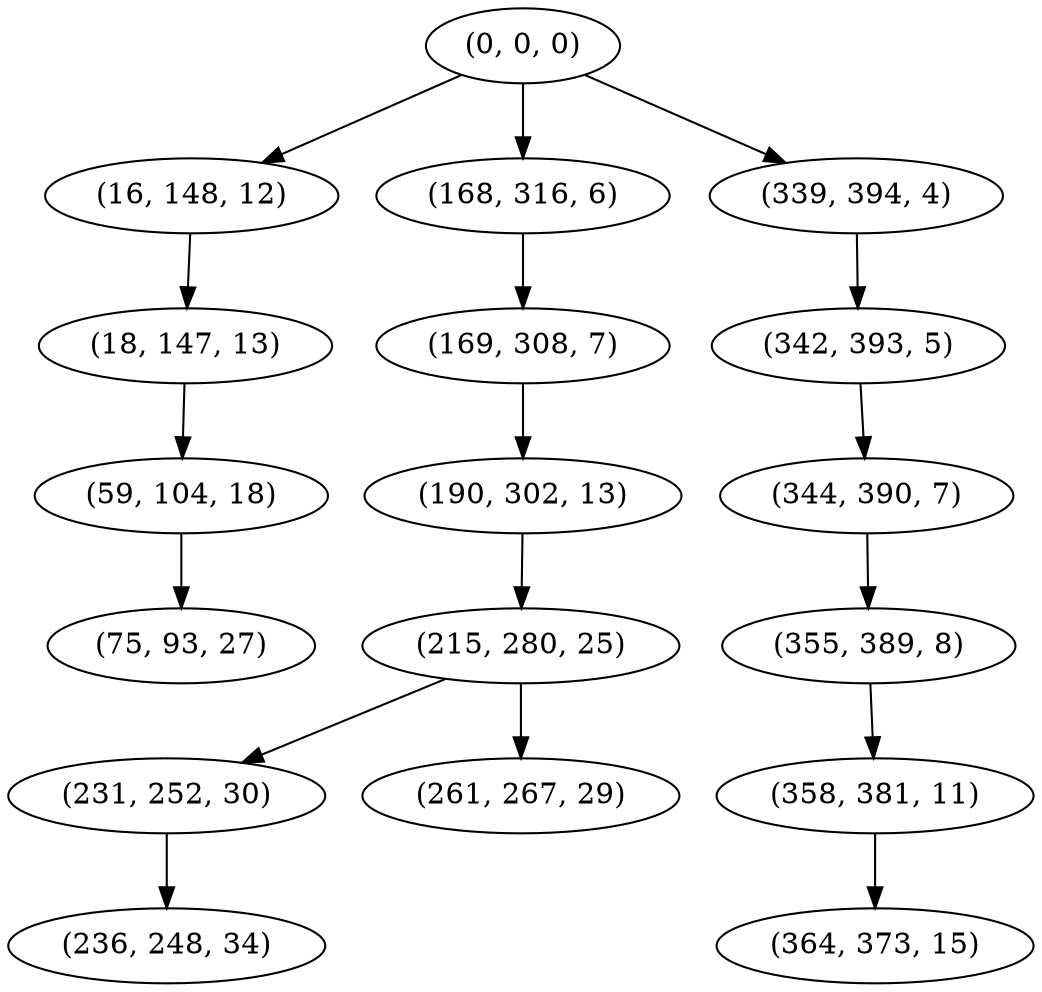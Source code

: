 digraph tree {
    "(0, 0, 0)";
    "(16, 148, 12)";
    "(18, 147, 13)";
    "(59, 104, 18)";
    "(75, 93, 27)";
    "(168, 316, 6)";
    "(169, 308, 7)";
    "(190, 302, 13)";
    "(215, 280, 25)";
    "(231, 252, 30)";
    "(236, 248, 34)";
    "(261, 267, 29)";
    "(339, 394, 4)";
    "(342, 393, 5)";
    "(344, 390, 7)";
    "(355, 389, 8)";
    "(358, 381, 11)";
    "(364, 373, 15)";
    "(0, 0, 0)" -> "(16, 148, 12)";
    "(0, 0, 0)" -> "(168, 316, 6)";
    "(0, 0, 0)" -> "(339, 394, 4)";
    "(16, 148, 12)" -> "(18, 147, 13)";
    "(18, 147, 13)" -> "(59, 104, 18)";
    "(59, 104, 18)" -> "(75, 93, 27)";
    "(168, 316, 6)" -> "(169, 308, 7)";
    "(169, 308, 7)" -> "(190, 302, 13)";
    "(190, 302, 13)" -> "(215, 280, 25)";
    "(215, 280, 25)" -> "(231, 252, 30)";
    "(215, 280, 25)" -> "(261, 267, 29)";
    "(231, 252, 30)" -> "(236, 248, 34)";
    "(339, 394, 4)" -> "(342, 393, 5)";
    "(342, 393, 5)" -> "(344, 390, 7)";
    "(344, 390, 7)" -> "(355, 389, 8)";
    "(355, 389, 8)" -> "(358, 381, 11)";
    "(358, 381, 11)" -> "(364, 373, 15)";
}
